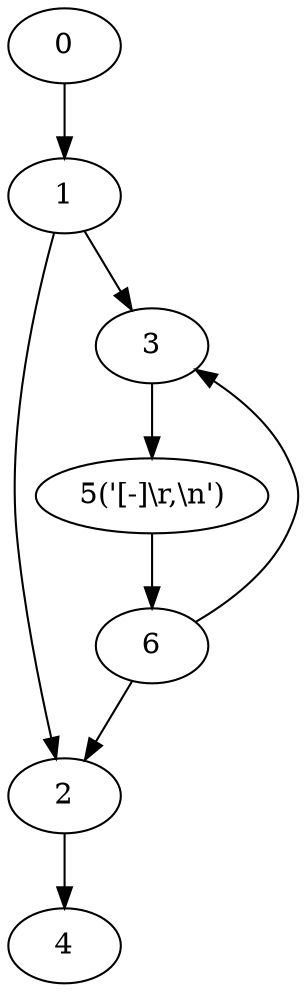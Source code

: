 digraph g {
	0 ;
	1 ;
	2 ;
	3 ;
	4 ;
	5 [label="5('[-]\\r,\\n')"];
	6 ;
	0->1;
	1->2;
	6->2;
	1->3;
	6->3;
	2->4;
	3->5;
	5->6;
}
